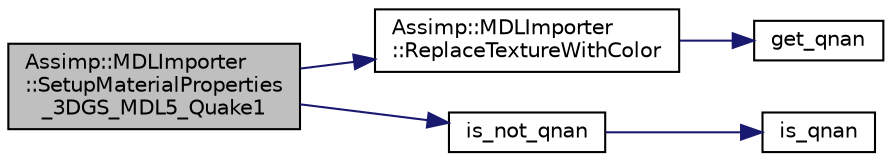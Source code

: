 digraph "Assimp::MDLImporter::SetupMaterialProperties_3DGS_MDL5_Quake1"
{
  edge [fontname="Helvetica",fontsize="10",labelfontname="Helvetica",labelfontsize="10"];
  node [fontname="Helvetica",fontsize="10",shape=record];
  rankdir="LR";
  Node1 [label="Assimp::MDLImporter\l::SetupMaterialProperties\l_3DGS_MDL5_Quake1",height=0.2,width=0.4,color="black", fillcolor="grey75", style="filled", fontcolor="black"];
  Node1 -> Node2 [color="midnightblue",fontsize="10",style="solid"];
  Node2 [label="Assimp::MDLImporter\l::ReplaceTextureWithColor",height=0.2,width=0.4,color="black", fillcolor="white", style="filled",URL="$class_assimp_1_1_m_d_l_importer.html#af2a06afd91b03e01ecb8131e111bfc44"];
  Node2 -> Node3 [color="midnightblue",fontsize="10",style="solid"];
  Node3 [label="get_qnan",height=0.2,width=0.4,color="black", fillcolor="white", style="filled",URL="$qnan_8h.html#a34ba4591ca5cac28d3e9a2f0436e7f63",tooltip="Get a fresh qnan. "];
  Node1 -> Node4 [color="midnightblue",fontsize="10",style="solid"];
  Node4 [label="is_not_qnan",height=0.2,width=0.4,color="black", fillcolor="white", style="filled",URL="$qnan_8h.html#abba616d4ba6ee411f67d5e0a70365cea"];
  Node4 -> Node5 [color="midnightblue",fontsize="10",style="solid"];
  Node5 [label="is_qnan",height=0.2,width=0.4,color="black", fillcolor="white", style="filled",URL="$qnan_8h.html#aba07171feddf4c9513c2424a630b03a5"];
}
